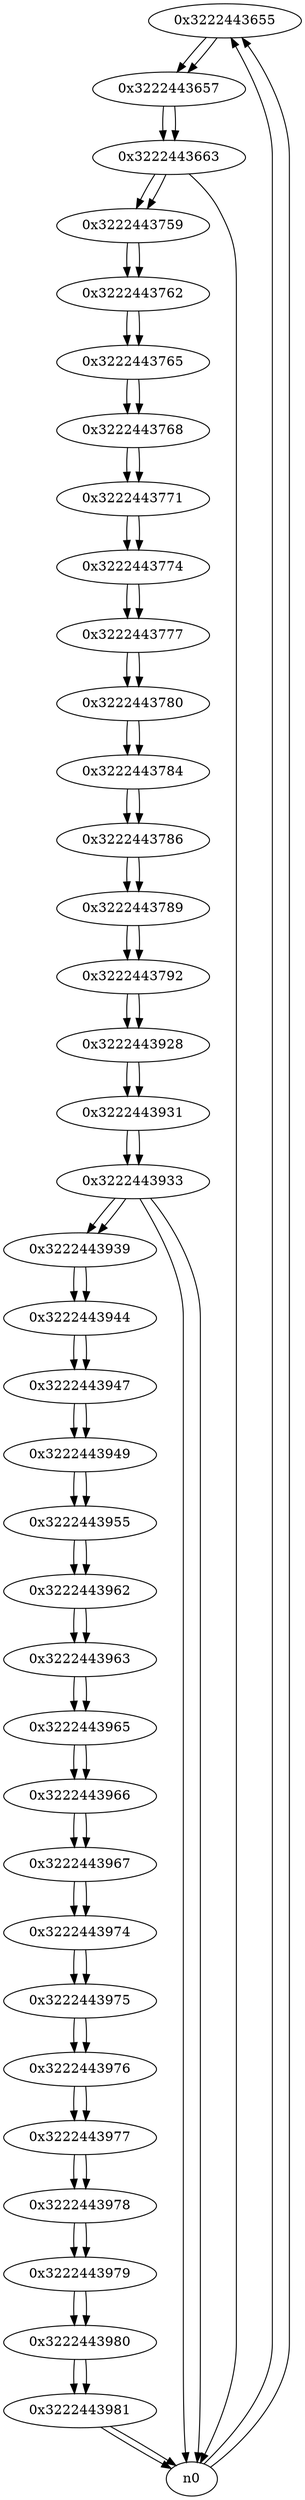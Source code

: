 digraph G{
/* nodes */
  n1 [label="0x3222443655"]
  n2 [label="0x3222443657"]
  n3 [label="0x3222443663"]
  n4 [label="0x3222443759"]
  n5 [label="0x3222443762"]
  n6 [label="0x3222443765"]
  n7 [label="0x3222443768"]
  n8 [label="0x3222443771"]
  n9 [label="0x3222443774"]
  n10 [label="0x3222443777"]
  n11 [label="0x3222443780"]
  n12 [label="0x3222443784"]
  n13 [label="0x3222443786"]
  n14 [label="0x3222443789"]
  n15 [label="0x3222443792"]
  n16 [label="0x3222443928"]
  n17 [label="0x3222443931"]
  n18 [label="0x3222443933"]
  n19 [label="0x3222443939"]
  n20 [label="0x3222443944"]
  n21 [label="0x3222443947"]
  n22 [label="0x3222443949"]
  n23 [label="0x3222443955"]
  n24 [label="0x3222443962"]
  n25 [label="0x3222443963"]
  n26 [label="0x3222443965"]
  n27 [label="0x3222443966"]
  n28 [label="0x3222443967"]
  n29 [label="0x3222443974"]
  n30 [label="0x3222443975"]
  n31 [label="0x3222443976"]
  n32 [label="0x3222443977"]
  n33 [label="0x3222443978"]
  n34 [label="0x3222443979"]
  n35 [label="0x3222443980"]
  n36 [label="0x3222443981"]
/* edges */
n1 -> n2;
n0 -> n1;
n0 -> n1;
n2 -> n3;
n1 -> n2;
n3 -> n4;
n3 -> n0;
n2 -> n3;
n4 -> n5;
n3 -> n4;
n5 -> n6;
n4 -> n5;
n6 -> n7;
n5 -> n6;
n7 -> n8;
n6 -> n7;
n8 -> n9;
n7 -> n8;
n9 -> n10;
n8 -> n9;
n10 -> n11;
n9 -> n10;
n11 -> n12;
n10 -> n11;
n12 -> n13;
n11 -> n12;
n13 -> n14;
n12 -> n13;
n14 -> n15;
n13 -> n14;
n15 -> n16;
n14 -> n15;
n16 -> n17;
n15 -> n16;
n17 -> n18;
n16 -> n17;
n18 -> n19;
n18 -> n0;
n18 -> n0;
n17 -> n18;
n19 -> n20;
n18 -> n19;
n20 -> n21;
n19 -> n20;
n21 -> n22;
n20 -> n21;
n22 -> n23;
n21 -> n22;
n23 -> n24;
n22 -> n23;
n24 -> n25;
n23 -> n24;
n25 -> n26;
n24 -> n25;
n26 -> n27;
n25 -> n26;
n27 -> n28;
n26 -> n27;
n28 -> n29;
n27 -> n28;
n29 -> n30;
n28 -> n29;
n30 -> n31;
n29 -> n30;
n31 -> n32;
n30 -> n31;
n32 -> n33;
n31 -> n32;
n33 -> n34;
n32 -> n33;
n34 -> n35;
n33 -> n34;
n35 -> n36;
n34 -> n35;
n36 -> n0;
n36 -> n0;
n35 -> n36;
}
